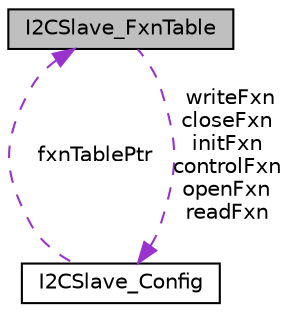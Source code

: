 digraph "I2CSlave_FxnTable"
{
  edge [fontname="Helvetica",fontsize="10",labelfontname="Helvetica",labelfontsize="10"];
  node [fontname="Helvetica",fontsize="10",shape=record];
  Node1 [label="I2CSlave_FxnTable",height=0.2,width=0.4,color="black", fillcolor="grey75", style="filled", fontcolor="black"];
  Node2 -> Node1 [dir="back",color="darkorchid3",fontsize="10",style="dashed",label=" writeFxn\ncloseFxn\ninitFxn\ncontrolFxn\nopenFxn\nreadFxn" ,fontname="Helvetica"];
  Node2 [label="I2CSlave_Config",height=0.2,width=0.4,color="black", fillcolor="white", style="filled",URL="$struct_i2_c_slave___config.html",tooltip="I2CSlave Global configuration. "];
  Node1 -> Node2 [dir="back",color="darkorchid3",fontsize="10",style="dashed",label=" fxnTablePtr" ,fontname="Helvetica"];
}
